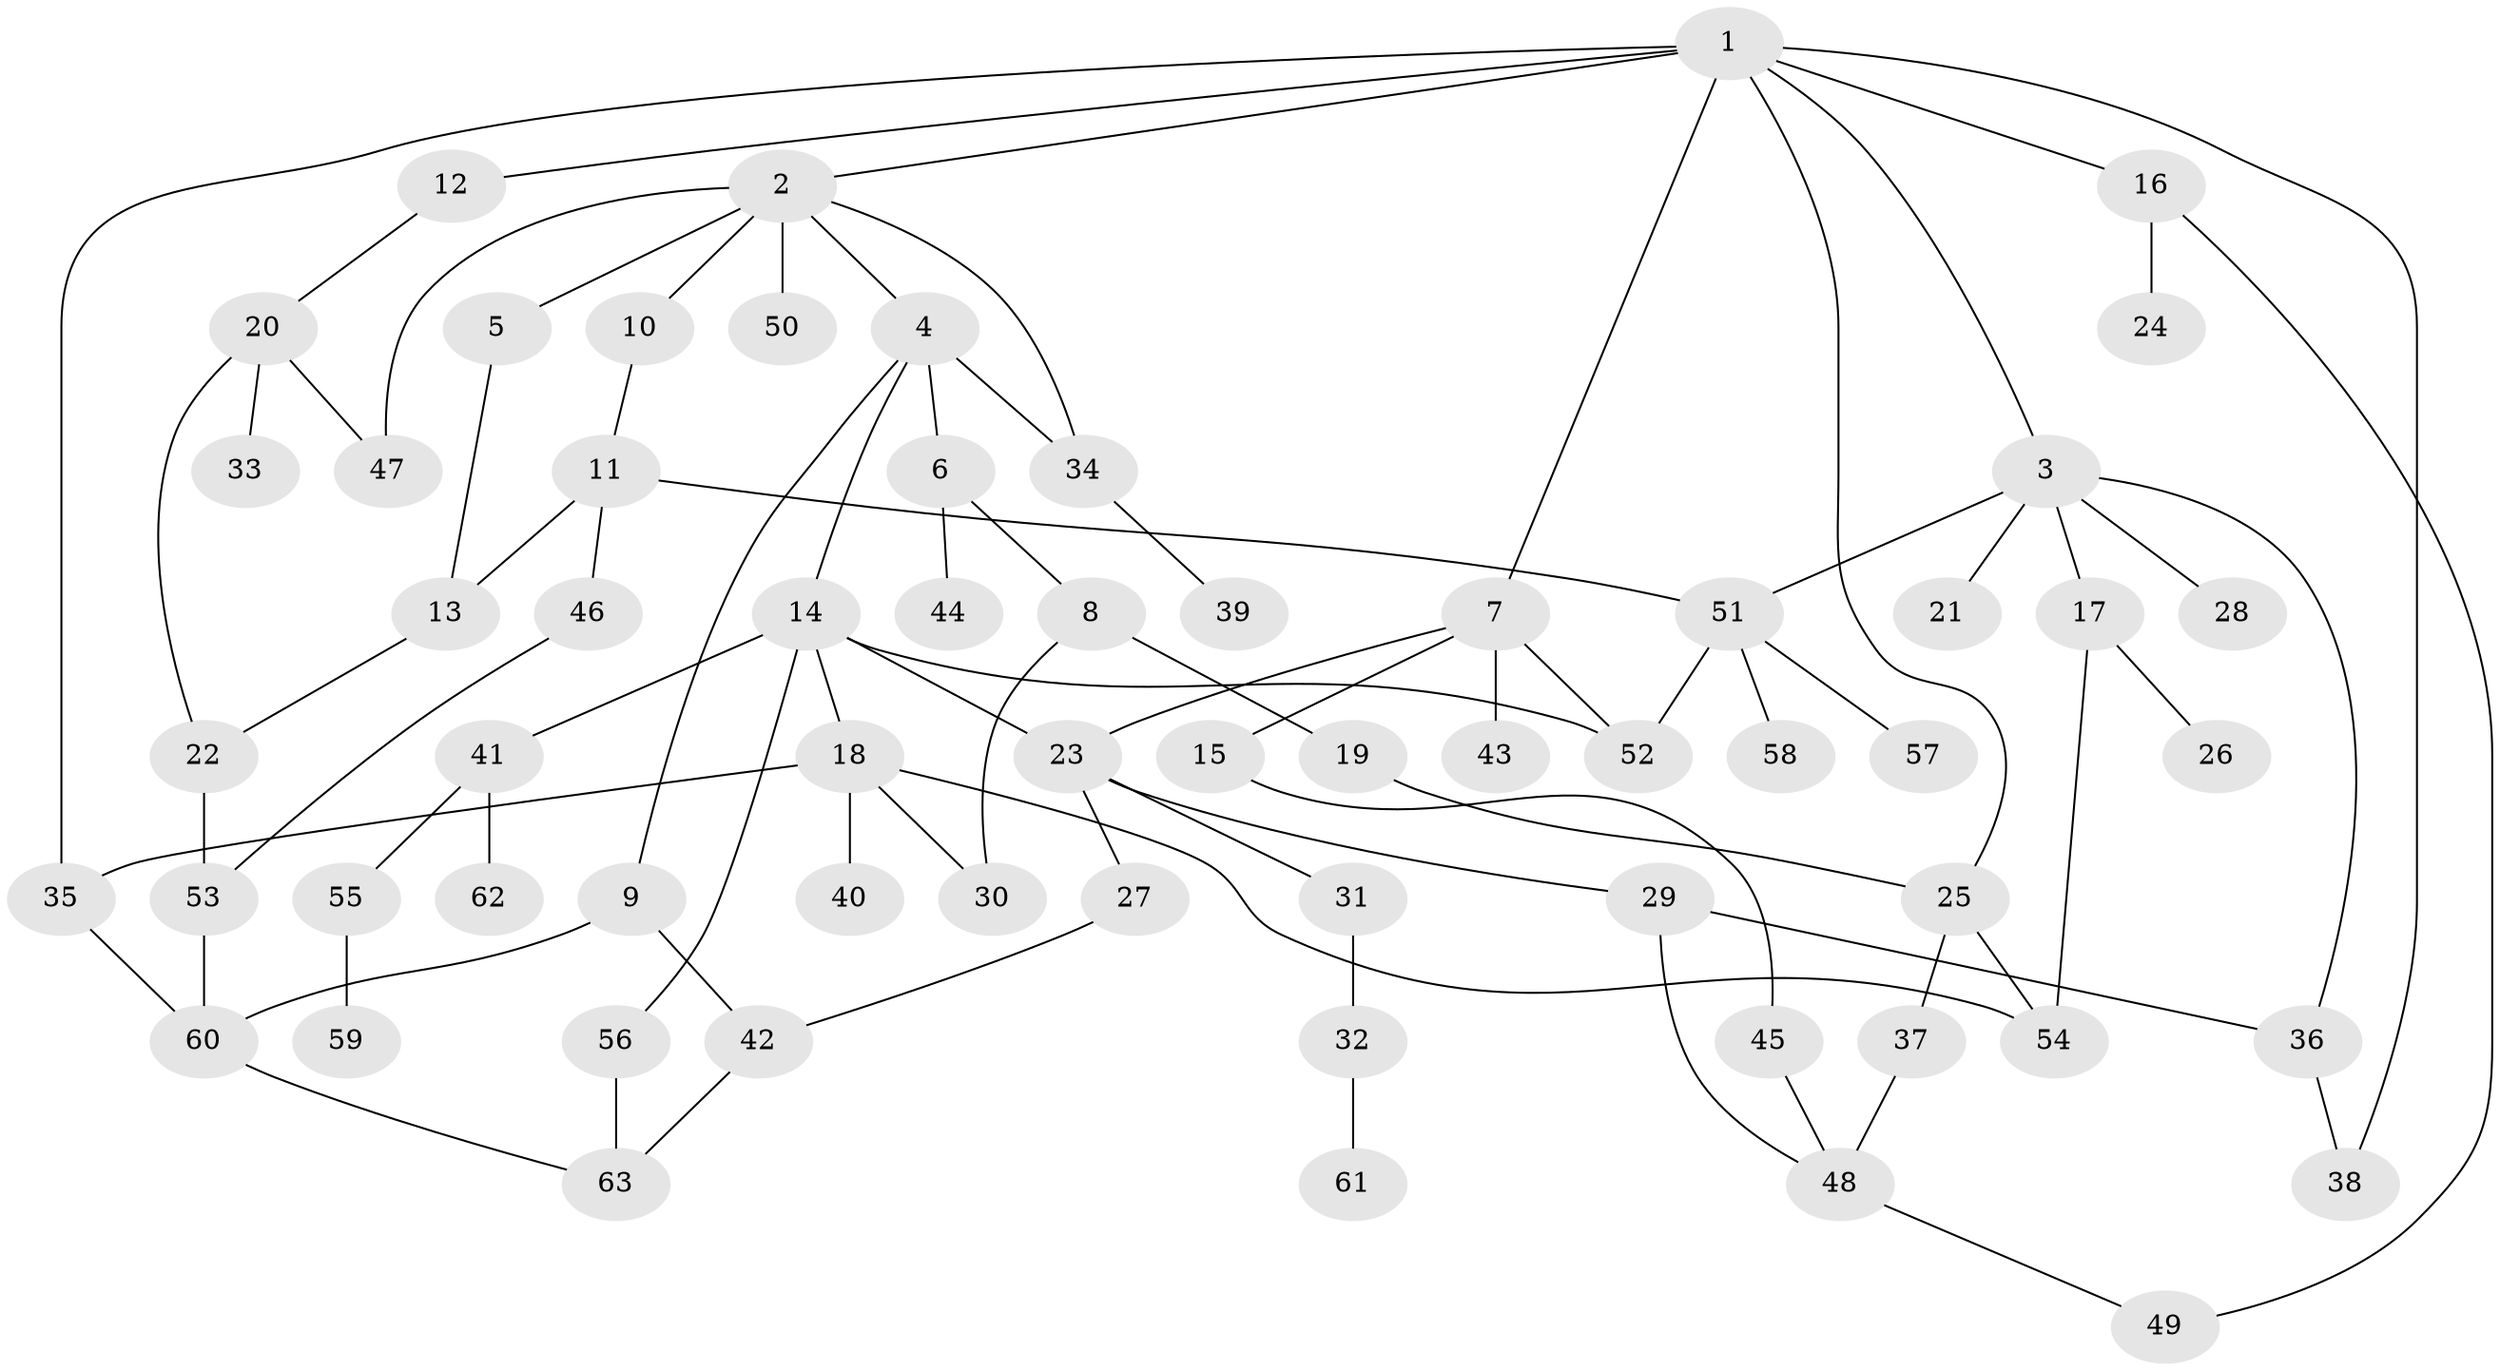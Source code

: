 // Generated by graph-tools (version 1.1) at 2025/10/02/27/25 16:10:54]
// undirected, 63 vertices, 86 edges
graph export_dot {
graph [start="1"]
  node [color=gray90,style=filled];
  1;
  2;
  3;
  4;
  5;
  6;
  7;
  8;
  9;
  10;
  11;
  12;
  13;
  14;
  15;
  16;
  17;
  18;
  19;
  20;
  21;
  22;
  23;
  24;
  25;
  26;
  27;
  28;
  29;
  30;
  31;
  32;
  33;
  34;
  35;
  36;
  37;
  38;
  39;
  40;
  41;
  42;
  43;
  44;
  45;
  46;
  47;
  48;
  49;
  50;
  51;
  52;
  53;
  54;
  55;
  56;
  57;
  58;
  59;
  60;
  61;
  62;
  63;
  1 -- 2;
  1 -- 3;
  1 -- 7;
  1 -- 12;
  1 -- 16;
  1 -- 25;
  1 -- 35;
  1 -- 38;
  2 -- 4;
  2 -- 5;
  2 -- 10;
  2 -- 50;
  2 -- 34;
  2 -- 47;
  3 -- 17;
  3 -- 21;
  3 -- 28;
  3 -- 51;
  3 -- 36;
  4 -- 6;
  4 -- 9;
  4 -- 14;
  4 -- 34;
  5 -- 13;
  6 -- 8;
  6 -- 44;
  7 -- 15;
  7 -- 43;
  7 -- 52;
  7 -- 23;
  8 -- 19;
  8 -- 30;
  9 -- 42;
  9 -- 60;
  10 -- 11;
  11 -- 13;
  11 -- 46;
  11 -- 51;
  12 -- 20;
  13 -- 22;
  14 -- 18;
  14 -- 23;
  14 -- 41;
  14 -- 56;
  14 -- 52;
  15 -- 45;
  16 -- 24;
  16 -- 49;
  17 -- 26;
  17 -- 54;
  18 -- 30;
  18 -- 40;
  18 -- 54;
  18 -- 35;
  19 -- 25;
  20 -- 22;
  20 -- 33;
  20 -- 47;
  22 -- 53;
  23 -- 27;
  23 -- 29;
  23 -- 31;
  25 -- 37;
  25 -- 54;
  27 -- 42;
  29 -- 36;
  29 -- 48;
  31 -- 32;
  32 -- 61;
  34 -- 39;
  35 -- 60;
  36 -- 38;
  37 -- 48;
  41 -- 55;
  41 -- 62;
  42 -- 63;
  45 -- 48;
  46 -- 53;
  48 -- 49;
  51 -- 57;
  51 -- 58;
  51 -- 52;
  53 -- 60;
  55 -- 59;
  56 -- 63;
  60 -- 63;
}
